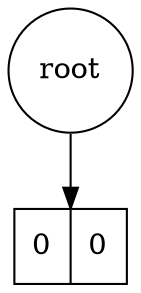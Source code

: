 // One point QuadTree
digraph quadtree
{
    node [
        shape=record
    ];

    root [
        shape=circle
        label="root"
    ];
    struct1 [
        label="<f0> 0|<f1> 0"
    ];

    root -> struct1
}
